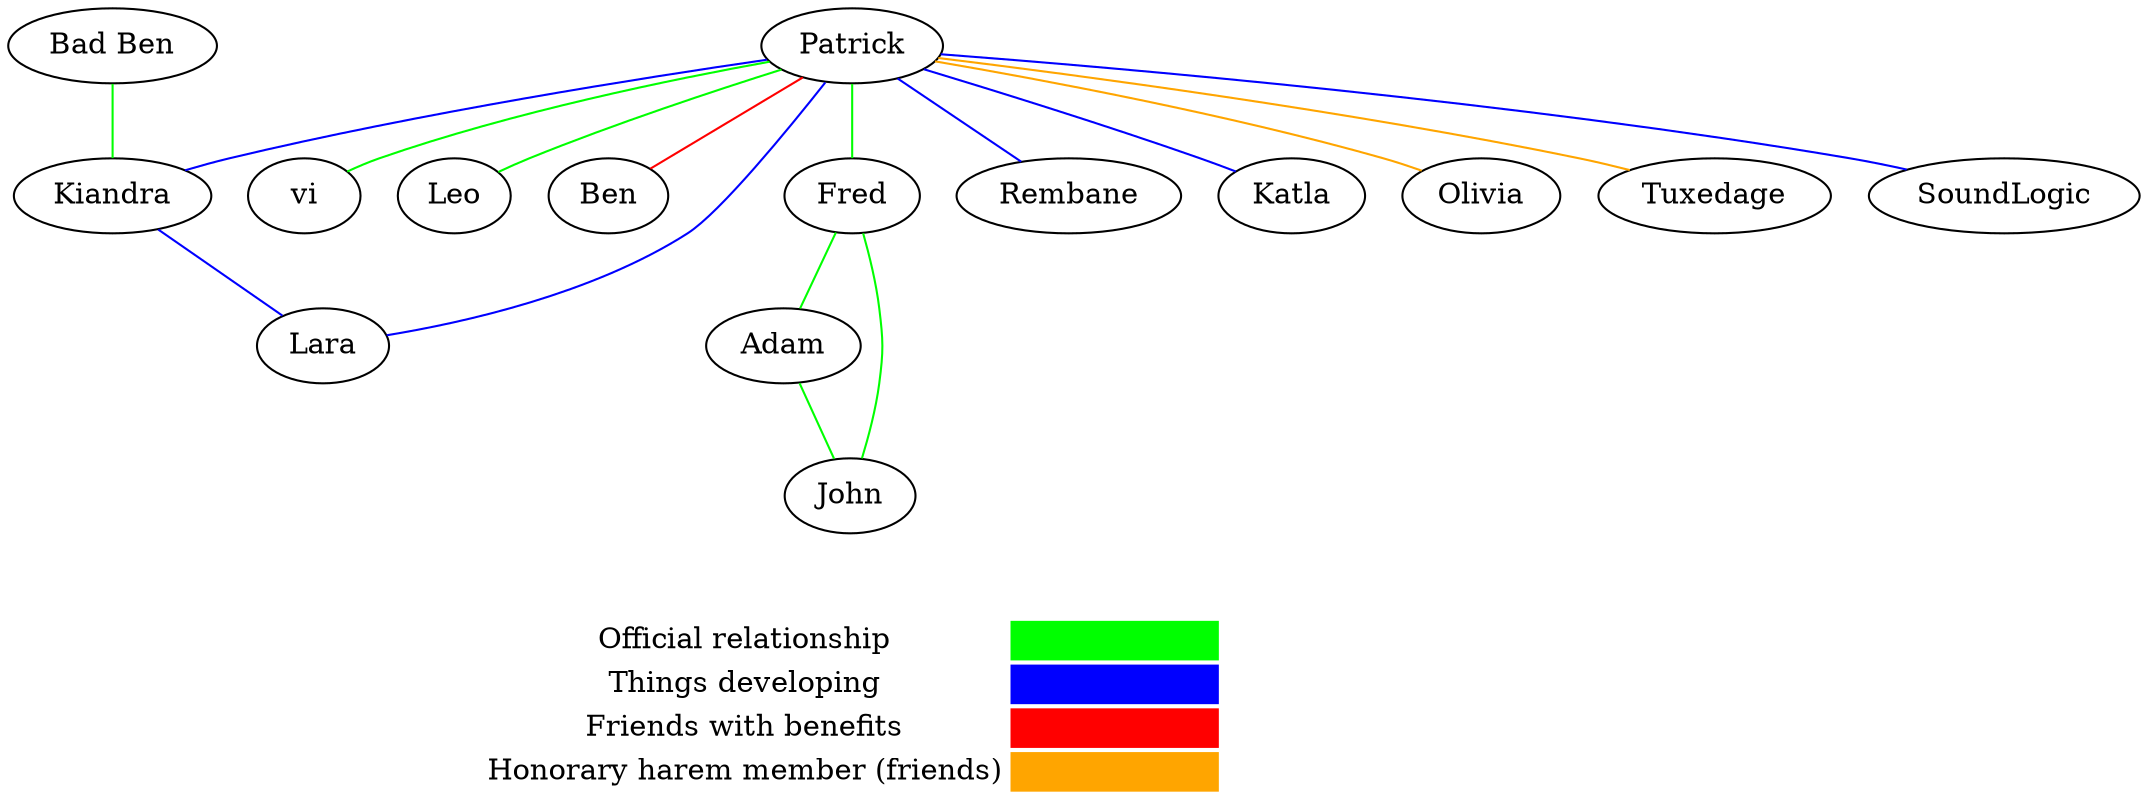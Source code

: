graph harem {
  patrick [label="Patrick"]
  vi [label="vi"]
  patrick -- vi [color=green]
  leo [label="Leo"]
  patrick -- leo [color=green]
  ben [label="Ben"]
  patrick -- ben [color=red]
  kiandra [label="Kiandra"]
  patrick -- kiandra [color=blue]
  lara [label="Lara"]
  patrick -- lara [color=blue]
  kiandra -- lara [color=blue]
  badben [label="Bad Ben"]
  badben -- kiandra [color=green]
  fred [label="Fred"]
  patrick -- fred [color=green]
  adam [label="Adam"]
  john [label="John"]
  fred -- john [color=green]
  fred -- adam -- john [color=green]
  rembane [label="Rembane"]
  patrick -- rembane [color=blue]
  katla [label="Katla"]
  patrick -- katla [color=blue]
  olivia [label="Olivia"]
  patrick -- olivia [color=orange]
  tuxedage [label="Tuxedage"]
  patrick -- tuxedage [color=orange]
  soundlogic [label="SoundLogic"]
  patrick -- soundlogic [color=blue]
  { rank = sink;
    Legend [shape=none, label=<
      <table border="0">
        <tr><td>Official relationship</td><td width="100px" bgcolor="green"></td></tr>
        <tr><td>Things developing</td><td width="100px" bgcolor="blue"></td></tr>
        <tr><td>Friends with benefits</td><td width="100px" bgcolor="red"></td></tr>
        <tr><td>Honorary harem member (friends)</td><td width="100px" bgcolor="orange"></td></tr>
      </table>
    >];
  }
}

